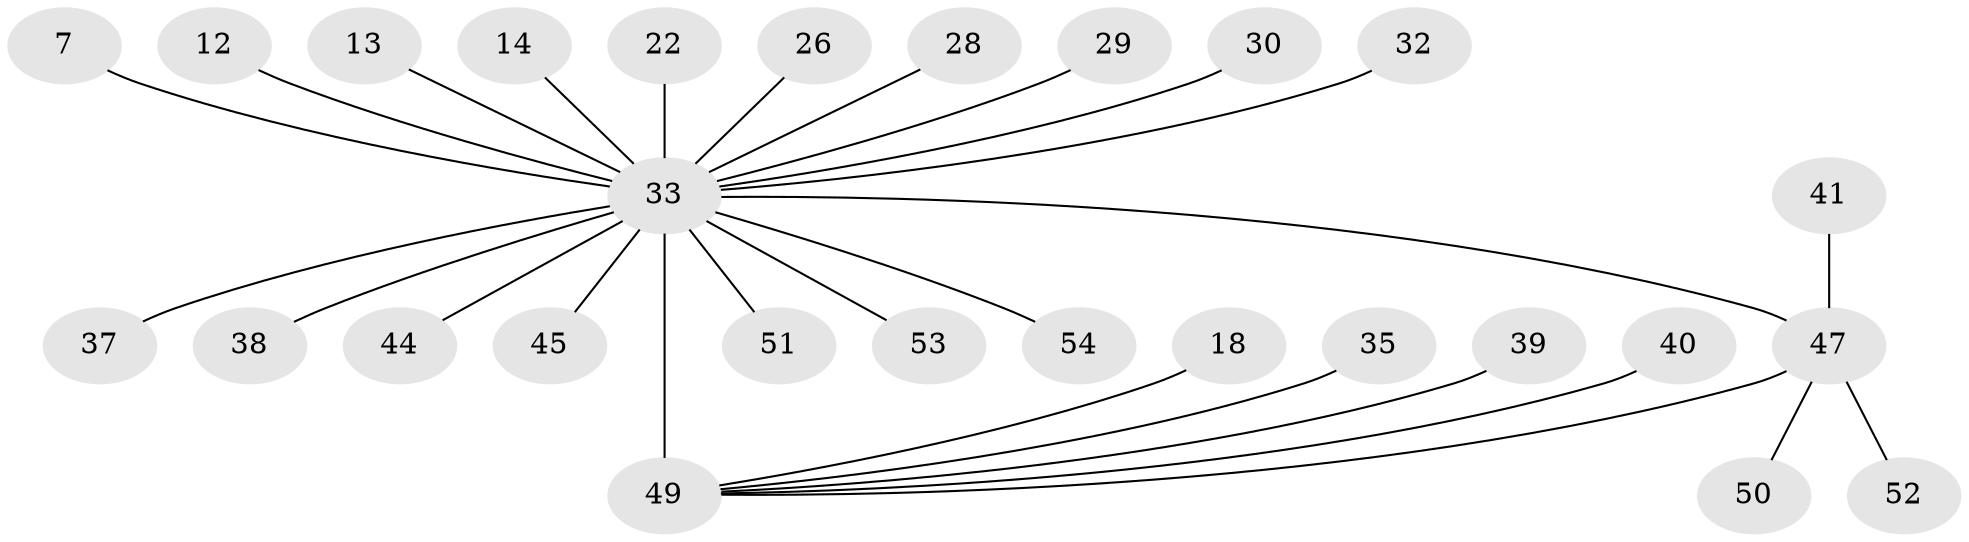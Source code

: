 // original degree distribution, {3: 0.16666666666666666, 8: 0.018518518518518517, 5: 0.037037037037037035, 11: 0.018518518518518517, 4: 0.037037037037037035, 12: 0.018518518518518517, 9: 0.018518518518518517, 2: 0.2037037037037037, 1: 0.46296296296296297, 6: 0.018518518518518517}
// Generated by graph-tools (version 1.1) at 2025/55/03/09/25 04:55:17]
// undirected, 27 vertices, 27 edges
graph export_dot {
graph [start="1"]
  node [color=gray90,style=filled];
  7;
  12;
  13;
  14;
  18;
  22 [super="+21"];
  26;
  28;
  29;
  30 [super="+19+23"];
  32;
  33 [super="+1+4+8"];
  35;
  37;
  38;
  39;
  40;
  41;
  44;
  45 [super="+34"];
  47 [super="+36+43"];
  49 [super="+20+16+17+48"];
  50;
  51 [super="+42"];
  52 [super="+46"];
  53;
  54;
  7 -- 33 [weight=3];
  12 -- 33;
  13 -- 33;
  14 -- 33;
  18 -- 49;
  22 -- 33 [weight=3];
  26 -- 33 [weight=2];
  28 -- 33;
  29 -- 33 [weight=2];
  30 -- 33;
  32 -- 33;
  33 -- 38;
  33 -- 54;
  33 -- 44;
  33 -- 47 [weight=4];
  33 -- 53 [weight=2];
  33 -- 37;
  33 -- 45;
  33 -- 51;
  33 -- 49 [weight=6];
  35 -- 49;
  39 -- 49;
  40 -- 49;
  41 -- 47;
  47 -- 49;
  47 -- 50;
  47 -- 52;
}
